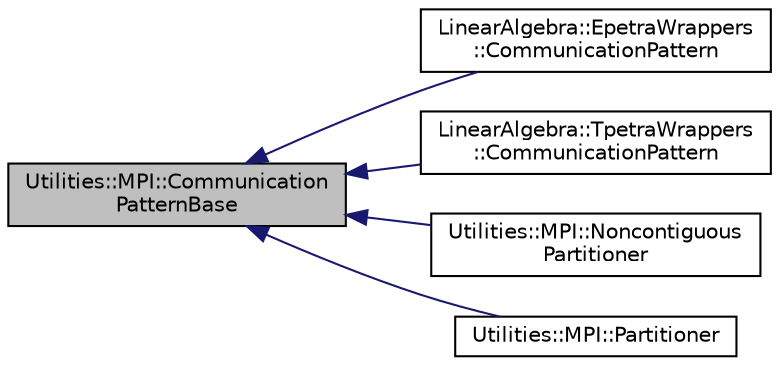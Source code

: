 digraph "Utilities::MPI::CommunicationPatternBase"
{
 // LATEX_PDF_SIZE
  edge [fontname="Helvetica",fontsize="10",labelfontname="Helvetica",labelfontsize="10"];
  node [fontname="Helvetica",fontsize="10",shape=record];
  rankdir="LR";
  Node1 [label="Utilities::MPI::Communication\lPatternBase",height=0.2,width=0.4,color="black", fillcolor="grey75", style="filled", fontcolor="black",tooltip=" "];
  Node1 -> Node2 [dir="back",color="midnightblue",fontsize="10",style="solid",fontname="Helvetica"];
  Node2 [label="LinearAlgebra::EpetraWrappers\l::CommunicationPattern",height=0.2,width=0.4,color="black", fillcolor="white", style="filled",URL="$classLinearAlgebra_1_1EpetraWrappers_1_1CommunicationPattern.html",tooltip=" "];
  Node1 -> Node3 [dir="back",color="midnightblue",fontsize="10",style="solid",fontname="Helvetica"];
  Node3 [label="LinearAlgebra::TpetraWrappers\l::CommunicationPattern",height=0.2,width=0.4,color="black", fillcolor="white", style="filled",URL="$classLinearAlgebra_1_1TpetraWrappers_1_1CommunicationPattern.html",tooltip=" "];
  Node1 -> Node4 [dir="back",color="midnightblue",fontsize="10",style="solid",fontname="Helvetica"];
  Node4 [label="Utilities::MPI::Noncontiguous\lPartitioner",height=0.2,width=0.4,color="black", fillcolor="white", style="filled",URL="$classUtilities_1_1MPI_1_1NoncontiguousPartitioner.html",tooltip=" "];
  Node1 -> Node5 [dir="back",color="midnightblue",fontsize="10",style="solid",fontname="Helvetica"];
  Node5 [label="Utilities::MPI::Partitioner",height=0.2,width=0.4,color="black", fillcolor="white", style="filled",URL="$classUtilities_1_1MPI_1_1Partitioner.html",tooltip=" "];
}
